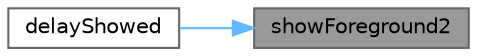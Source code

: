 digraph "showForeground2"
{
 // LATEX_PDF_SIZE
  bgcolor="transparent";
  edge [fontname=Helvetica,fontsize=10,labelfontname=Helvetica,labelfontsize=10];
  node [fontname=Helvetica,fontsize=10,shape=box,height=0.2,width=0.4];
  rankdir="RL";
  Node1 [id="Node000001",label="showForeground2",height=0.2,width=0.4,color="gray40", fillcolor="grey60", style="filled", fontcolor="black",tooltip="触发前景出现动画（指定方向）"];
  Node1 -> Node2 [id="edge1_Node000001_Node000002",dir="back",color="steelblue1",style="solid",tooltip=" "];
  Node2 [id="Node000002",label="delayShowed",height=0.2,width=0.4,color="grey40", fillcolor="white", style="filled",URL="$class_interactive_button_base.html#a97a222b1c6a9906f54b5ae148595191c",tooltip="延迟触发前景出现动画"];
}
